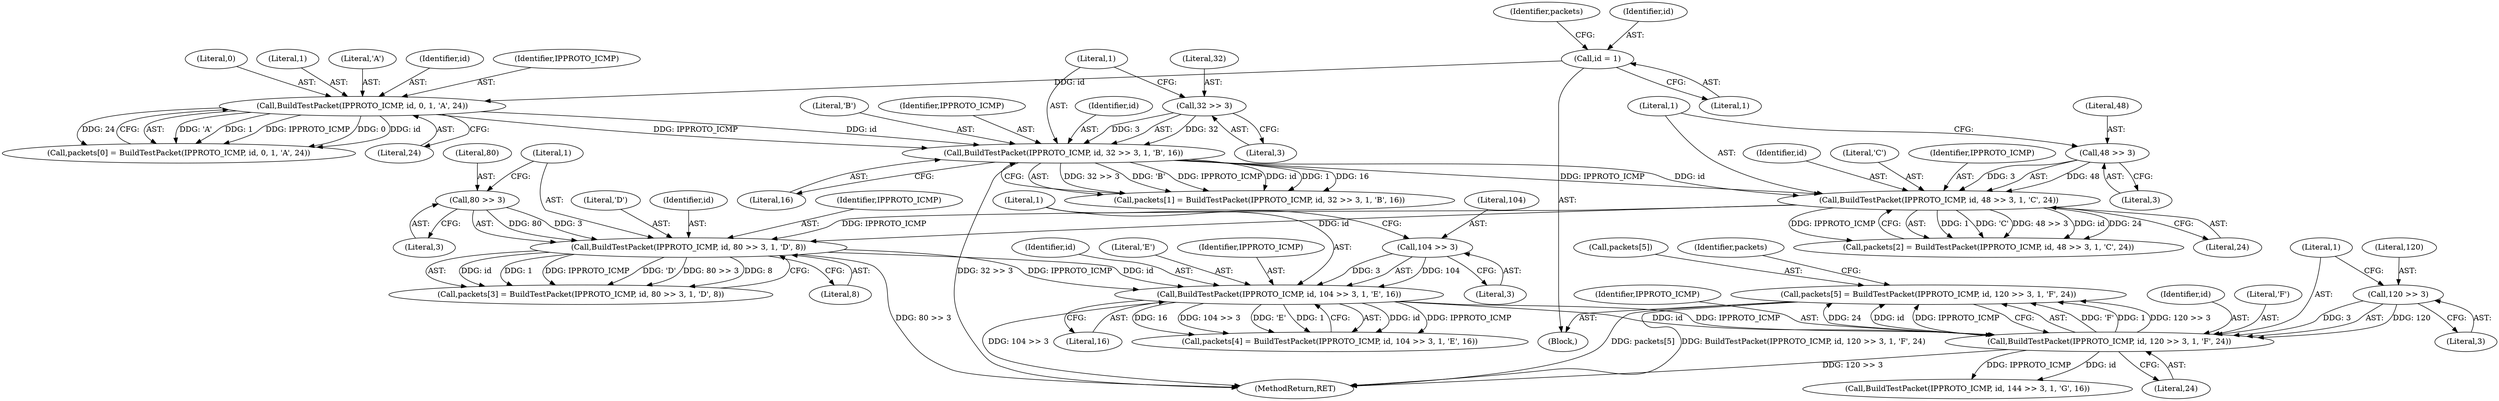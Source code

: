digraph "0_suricata_4a04f814b15762eb446a5ead4d69d021512df6f8_1@array" {
"1000207" [label="(Call,packets[5] = BuildTestPacket(IPPROTO_ICMP, id, 120 >> 3, 1, 'F', 24))"];
"1000211" [label="(Call,BuildTestPacket(IPPROTO_ICMP, id, 120 >> 3, 1, 'F', 24))"];
"1000198" [label="(Call,BuildTestPacket(IPPROTO_ICMP, id, 104 >> 3, 1, 'E', 16))"];
"1000185" [label="(Call,BuildTestPacket(IPPROTO_ICMP, id, 80 >> 3, 1, 'D', 8))"];
"1000172" [label="(Call,BuildTestPacket(IPPROTO_ICMP, id, 48 >> 3, 1, 'C', 24))"];
"1000159" [label="(Call,BuildTestPacket(IPPROTO_ICMP, id, 32 >> 3, 1, 'B', 16))"];
"1000148" [label="(Call,BuildTestPacket(IPPROTO_ICMP, id, 0, 1, 'A', 24))"];
"1000135" [label="(Call,id = 1)"];
"1000162" [label="(Call,32 >> 3)"];
"1000175" [label="(Call,48 >> 3)"];
"1000188" [label="(Call,80 >> 3)"];
"1000201" [label="(Call,104 >> 3)"];
"1000214" [label="(Call,120 >> 3)"];
"1000192" [label="(Literal,'D')"];
"1000198" [label="(Call,BuildTestPacket(IPPROTO_ICMP, id, 104 >> 3, 1, 'E', 16))"];
"1000172" [label="(Call,BuildTestPacket(IPPROTO_ICMP, id, 48 >> 3, 1, 'C', 24))"];
"1000185" [label="(Call,BuildTestPacket(IPPROTO_ICMP, id, 80 >> 3, 1, 'D', 8))"];
"1000174" [label="(Identifier,id)"];
"1000199" [label="(Identifier,IPPROTO_ICMP)"];
"1000163" [label="(Literal,32)"];
"1000187" [label="(Identifier,id)"];
"1000212" [label="(Identifier,IPPROTO_ICMP)"];
"1000194" [label="(Call,packets[4] = BuildTestPacket(IPPROTO_ICMP, id, 104 >> 3, 1, 'E', 16))"];
"1000175" [label="(Call,48 >> 3)"];
"1000190" [label="(Literal,3)"];
"1000178" [label="(Literal,1)"];
"1000211" [label="(Call,BuildTestPacket(IPPROTO_ICMP, id, 120 >> 3, 1, 'F', 24))"];
"1000200" [label="(Identifier,id)"];
"1000205" [label="(Literal,'E')"];
"1000193" [label="(Literal,8)"];
"1000150" [label="(Identifier,id)"];
"1000522" [label="(MethodReturn,RET)"];
"1000177" [label="(Literal,3)"];
"1000219" [label="(Literal,24)"];
"1000179" [label="(Literal,'C')"];
"1000144" [label="(Call,packets[0] = BuildTestPacket(IPPROTO_ICMP, id, 0, 1, 'A', 24))"];
"1000222" [label="(Identifier,packets)"];
"1000181" [label="(Call,packets[3] = BuildTestPacket(IPPROTO_ICMP, id, 80 >> 3, 1, 'D', 8))"];
"1000214" [label="(Call,120 >> 3)"];
"1000149" [label="(Identifier,IPPROTO_ICMP)"];
"1000155" [label="(Call,packets[1] = BuildTestPacket(IPPROTO_ICMP, id, 32 >> 3, 1, 'B', 16))"];
"1000188" [label="(Call,80 >> 3)"];
"1000216" [label="(Literal,3)"];
"1000162" [label="(Call,32 >> 3)"];
"1000191" [label="(Literal,1)"];
"1000151" [label="(Literal,0)"];
"1000165" [label="(Literal,1)"];
"1000213" [label="(Identifier,id)"];
"1000140" [label="(Identifier,packets)"];
"1000135" [label="(Call,id = 1)"];
"1000208" [label="(Call,packets[5])"];
"1000137" [label="(Literal,1)"];
"1000201" [label="(Call,104 >> 3)"];
"1000202" [label="(Literal,104)"];
"1000168" [label="(Call,packets[2] = BuildTestPacket(IPPROTO_ICMP, id, 48 >> 3, 1, 'C', 24))"];
"1000189" [label="(Literal,80)"];
"1000206" [label="(Literal,16)"];
"1000152" [label="(Literal,1)"];
"1000153" [label="(Literal,'A')"];
"1000159" [label="(Call,BuildTestPacket(IPPROTO_ICMP, id, 32 >> 3, 1, 'B', 16))"];
"1000173" [label="(Identifier,IPPROTO_ICMP)"];
"1000224" [label="(Call,BuildTestPacket(IPPROTO_ICMP, id, 144 >> 3, 1, 'G', 16))"];
"1000161" [label="(Identifier,id)"];
"1000154" [label="(Literal,24)"];
"1000186" [label="(Identifier,IPPROTO_ICMP)"];
"1000217" [label="(Literal,1)"];
"1000166" [label="(Literal,'B')"];
"1000136" [label="(Identifier,id)"];
"1000148" [label="(Call,BuildTestPacket(IPPROTO_ICMP, id, 0, 1, 'A', 24))"];
"1000164" [label="(Literal,3)"];
"1000176" [label="(Literal,48)"];
"1000180" [label="(Literal,24)"];
"1000207" [label="(Call,packets[5] = BuildTestPacket(IPPROTO_ICMP, id, 120 >> 3, 1, 'F', 24))"];
"1000127" [label="(Block,)"];
"1000203" [label="(Literal,3)"];
"1000204" [label="(Literal,1)"];
"1000215" [label="(Literal,120)"];
"1000160" [label="(Identifier,IPPROTO_ICMP)"];
"1000167" [label="(Literal,16)"];
"1000218" [label="(Literal,'F')"];
"1000207" -> "1000127"  [label="AST: "];
"1000207" -> "1000211"  [label="CFG: "];
"1000208" -> "1000207"  [label="AST: "];
"1000211" -> "1000207"  [label="AST: "];
"1000222" -> "1000207"  [label="CFG: "];
"1000207" -> "1000522"  [label="DDG: packets[5]"];
"1000207" -> "1000522"  [label="DDG: BuildTestPacket(IPPROTO_ICMP, id, 120 >> 3, 1, 'F', 24)"];
"1000211" -> "1000207"  [label="DDG: 'F'"];
"1000211" -> "1000207"  [label="DDG: 1"];
"1000211" -> "1000207"  [label="DDG: 120 >> 3"];
"1000211" -> "1000207"  [label="DDG: 24"];
"1000211" -> "1000207"  [label="DDG: id"];
"1000211" -> "1000207"  [label="DDG: IPPROTO_ICMP"];
"1000211" -> "1000219"  [label="CFG: "];
"1000212" -> "1000211"  [label="AST: "];
"1000213" -> "1000211"  [label="AST: "];
"1000214" -> "1000211"  [label="AST: "];
"1000217" -> "1000211"  [label="AST: "];
"1000218" -> "1000211"  [label="AST: "];
"1000219" -> "1000211"  [label="AST: "];
"1000211" -> "1000522"  [label="DDG: 120 >> 3"];
"1000198" -> "1000211"  [label="DDG: IPPROTO_ICMP"];
"1000198" -> "1000211"  [label="DDG: id"];
"1000214" -> "1000211"  [label="DDG: 120"];
"1000214" -> "1000211"  [label="DDG: 3"];
"1000211" -> "1000224"  [label="DDG: IPPROTO_ICMP"];
"1000211" -> "1000224"  [label="DDG: id"];
"1000198" -> "1000194"  [label="AST: "];
"1000198" -> "1000206"  [label="CFG: "];
"1000199" -> "1000198"  [label="AST: "];
"1000200" -> "1000198"  [label="AST: "];
"1000201" -> "1000198"  [label="AST: "];
"1000204" -> "1000198"  [label="AST: "];
"1000205" -> "1000198"  [label="AST: "];
"1000206" -> "1000198"  [label="AST: "];
"1000194" -> "1000198"  [label="CFG: "];
"1000198" -> "1000522"  [label="DDG: 104 >> 3"];
"1000198" -> "1000194"  [label="DDG: id"];
"1000198" -> "1000194"  [label="DDG: IPPROTO_ICMP"];
"1000198" -> "1000194"  [label="DDG: 16"];
"1000198" -> "1000194"  [label="DDG: 104 >> 3"];
"1000198" -> "1000194"  [label="DDG: 'E'"];
"1000198" -> "1000194"  [label="DDG: 1"];
"1000185" -> "1000198"  [label="DDG: IPPROTO_ICMP"];
"1000185" -> "1000198"  [label="DDG: id"];
"1000201" -> "1000198"  [label="DDG: 104"];
"1000201" -> "1000198"  [label="DDG: 3"];
"1000185" -> "1000181"  [label="AST: "];
"1000185" -> "1000193"  [label="CFG: "];
"1000186" -> "1000185"  [label="AST: "];
"1000187" -> "1000185"  [label="AST: "];
"1000188" -> "1000185"  [label="AST: "];
"1000191" -> "1000185"  [label="AST: "];
"1000192" -> "1000185"  [label="AST: "];
"1000193" -> "1000185"  [label="AST: "];
"1000181" -> "1000185"  [label="CFG: "];
"1000185" -> "1000522"  [label="DDG: 80 >> 3"];
"1000185" -> "1000181"  [label="DDG: id"];
"1000185" -> "1000181"  [label="DDG: 1"];
"1000185" -> "1000181"  [label="DDG: IPPROTO_ICMP"];
"1000185" -> "1000181"  [label="DDG: 'D'"];
"1000185" -> "1000181"  [label="DDG: 80 >> 3"];
"1000185" -> "1000181"  [label="DDG: 8"];
"1000172" -> "1000185"  [label="DDG: IPPROTO_ICMP"];
"1000172" -> "1000185"  [label="DDG: id"];
"1000188" -> "1000185"  [label="DDG: 80"];
"1000188" -> "1000185"  [label="DDG: 3"];
"1000172" -> "1000168"  [label="AST: "];
"1000172" -> "1000180"  [label="CFG: "];
"1000173" -> "1000172"  [label="AST: "];
"1000174" -> "1000172"  [label="AST: "];
"1000175" -> "1000172"  [label="AST: "];
"1000178" -> "1000172"  [label="AST: "];
"1000179" -> "1000172"  [label="AST: "];
"1000180" -> "1000172"  [label="AST: "];
"1000168" -> "1000172"  [label="CFG: "];
"1000172" -> "1000168"  [label="DDG: 1"];
"1000172" -> "1000168"  [label="DDG: 'C'"];
"1000172" -> "1000168"  [label="DDG: 48 >> 3"];
"1000172" -> "1000168"  [label="DDG: id"];
"1000172" -> "1000168"  [label="DDG: 24"];
"1000172" -> "1000168"  [label="DDG: IPPROTO_ICMP"];
"1000159" -> "1000172"  [label="DDG: IPPROTO_ICMP"];
"1000159" -> "1000172"  [label="DDG: id"];
"1000175" -> "1000172"  [label="DDG: 48"];
"1000175" -> "1000172"  [label="DDG: 3"];
"1000159" -> "1000155"  [label="AST: "];
"1000159" -> "1000167"  [label="CFG: "];
"1000160" -> "1000159"  [label="AST: "];
"1000161" -> "1000159"  [label="AST: "];
"1000162" -> "1000159"  [label="AST: "];
"1000165" -> "1000159"  [label="AST: "];
"1000166" -> "1000159"  [label="AST: "];
"1000167" -> "1000159"  [label="AST: "];
"1000155" -> "1000159"  [label="CFG: "];
"1000159" -> "1000522"  [label="DDG: 32 >> 3"];
"1000159" -> "1000155"  [label="DDG: 32 >> 3"];
"1000159" -> "1000155"  [label="DDG: 'B'"];
"1000159" -> "1000155"  [label="DDG: IPPROTO_ICMP"];
"1000159" -> "1000155"  [label="DDG: id"];
"1000159" -> "1000155"  [label="DDG: 1"];
"1000159" -> "1000155"  [label="DDG: 16"];
"1000148" -> "1000159"  [label="DDG: IPPROTO_ICMP"];
"1000148" -> "1000159"  [label="DDG: id"];
"1000162" -> "1000159"  [label="DDG: 32"];
"1000162" -> "1000159"  [label="DDG: 3"];
"1000148" -> "1000144"  [label="AST: "];
"1000148" -> "1000154"  [label="CFG: "];
"1000149" -> "1000148"  [label="AST: "];
"1000150" -> "1000148"  [label="AST: "];
"1000151" -> "1000148"  [label="AST: "];
"1000152" -> "1000148"  [label="AST: "];
"1000153" -> "1000148"  [label="AST: "];
"1000154" -> "1000148"  [label="AST: "];
"1000144" -> "1000148"  [label="CFG: "];
"1000148" -> "1000144"  [label="DDG: 'A'"];
"1000148" -> "1000144"  [label="DDG: 1"];
"1000148" -> "1000144"  [label="DDG: IPPROTO_ICMP"];
"1000148" -> "1000144"  [label="DDG: 0"];
"1000148" -> "1000144"  [label="DDG: id"];
"1000148" -> "1000144"  [label="DDG: 24"];
"1000135" -> "1000148"  [label="DDG: id"];
"1000135" -> "1000127"  [label="AST: "];
"1000135" -> "1000137"  [label="CFG: "];
"1000136" -> "1000135"  [label="AST: "];
"1000137" -> "1000135"  [label="AST: "];
"1000140" -> "1000135"  [label="CFG: "];
"1000162" -> "1000164"  [label="CFG: "];
"1000163" -> "1000162"  [label="AST: "];
"1000164" -> "1000162"  [label="AST: "];
"1000165" -> "1000162"  [label="CFG: "];
"1000175" -> "1000177"  [label="CFG: "];
"1000176" -> "1000175"  [label="AST: "];
"1000177" -> "1000175"  [label="AST: "];
"1000178" -> "1000175"  [label="CFG: "];
"1000188" -> "1000190"  [label="CFG: "];
"1000189" -> "1000188"  [label="AST: "];
"1000190" -> "1000188"  [label="AST: "];
"1000191" -> "1000188"  [label="CFG: "];
"1000201" -> "1000203"  [label="CFG: "];
"1000202" -> "1000201"  [label="AST: "];
"1000203" -> "1000201"  [label="AST: "];
"1000204" -> "1000201"  [label="CFG: "];
"1000214" -> "1000216"  [label="CFG: "];
"1000215" -> "1000214"  [label="AST: "];
"1000216" -> "1000214"  [label="AST: "];
"1000217" -> "1000214"  [label="CFG: "];
}
